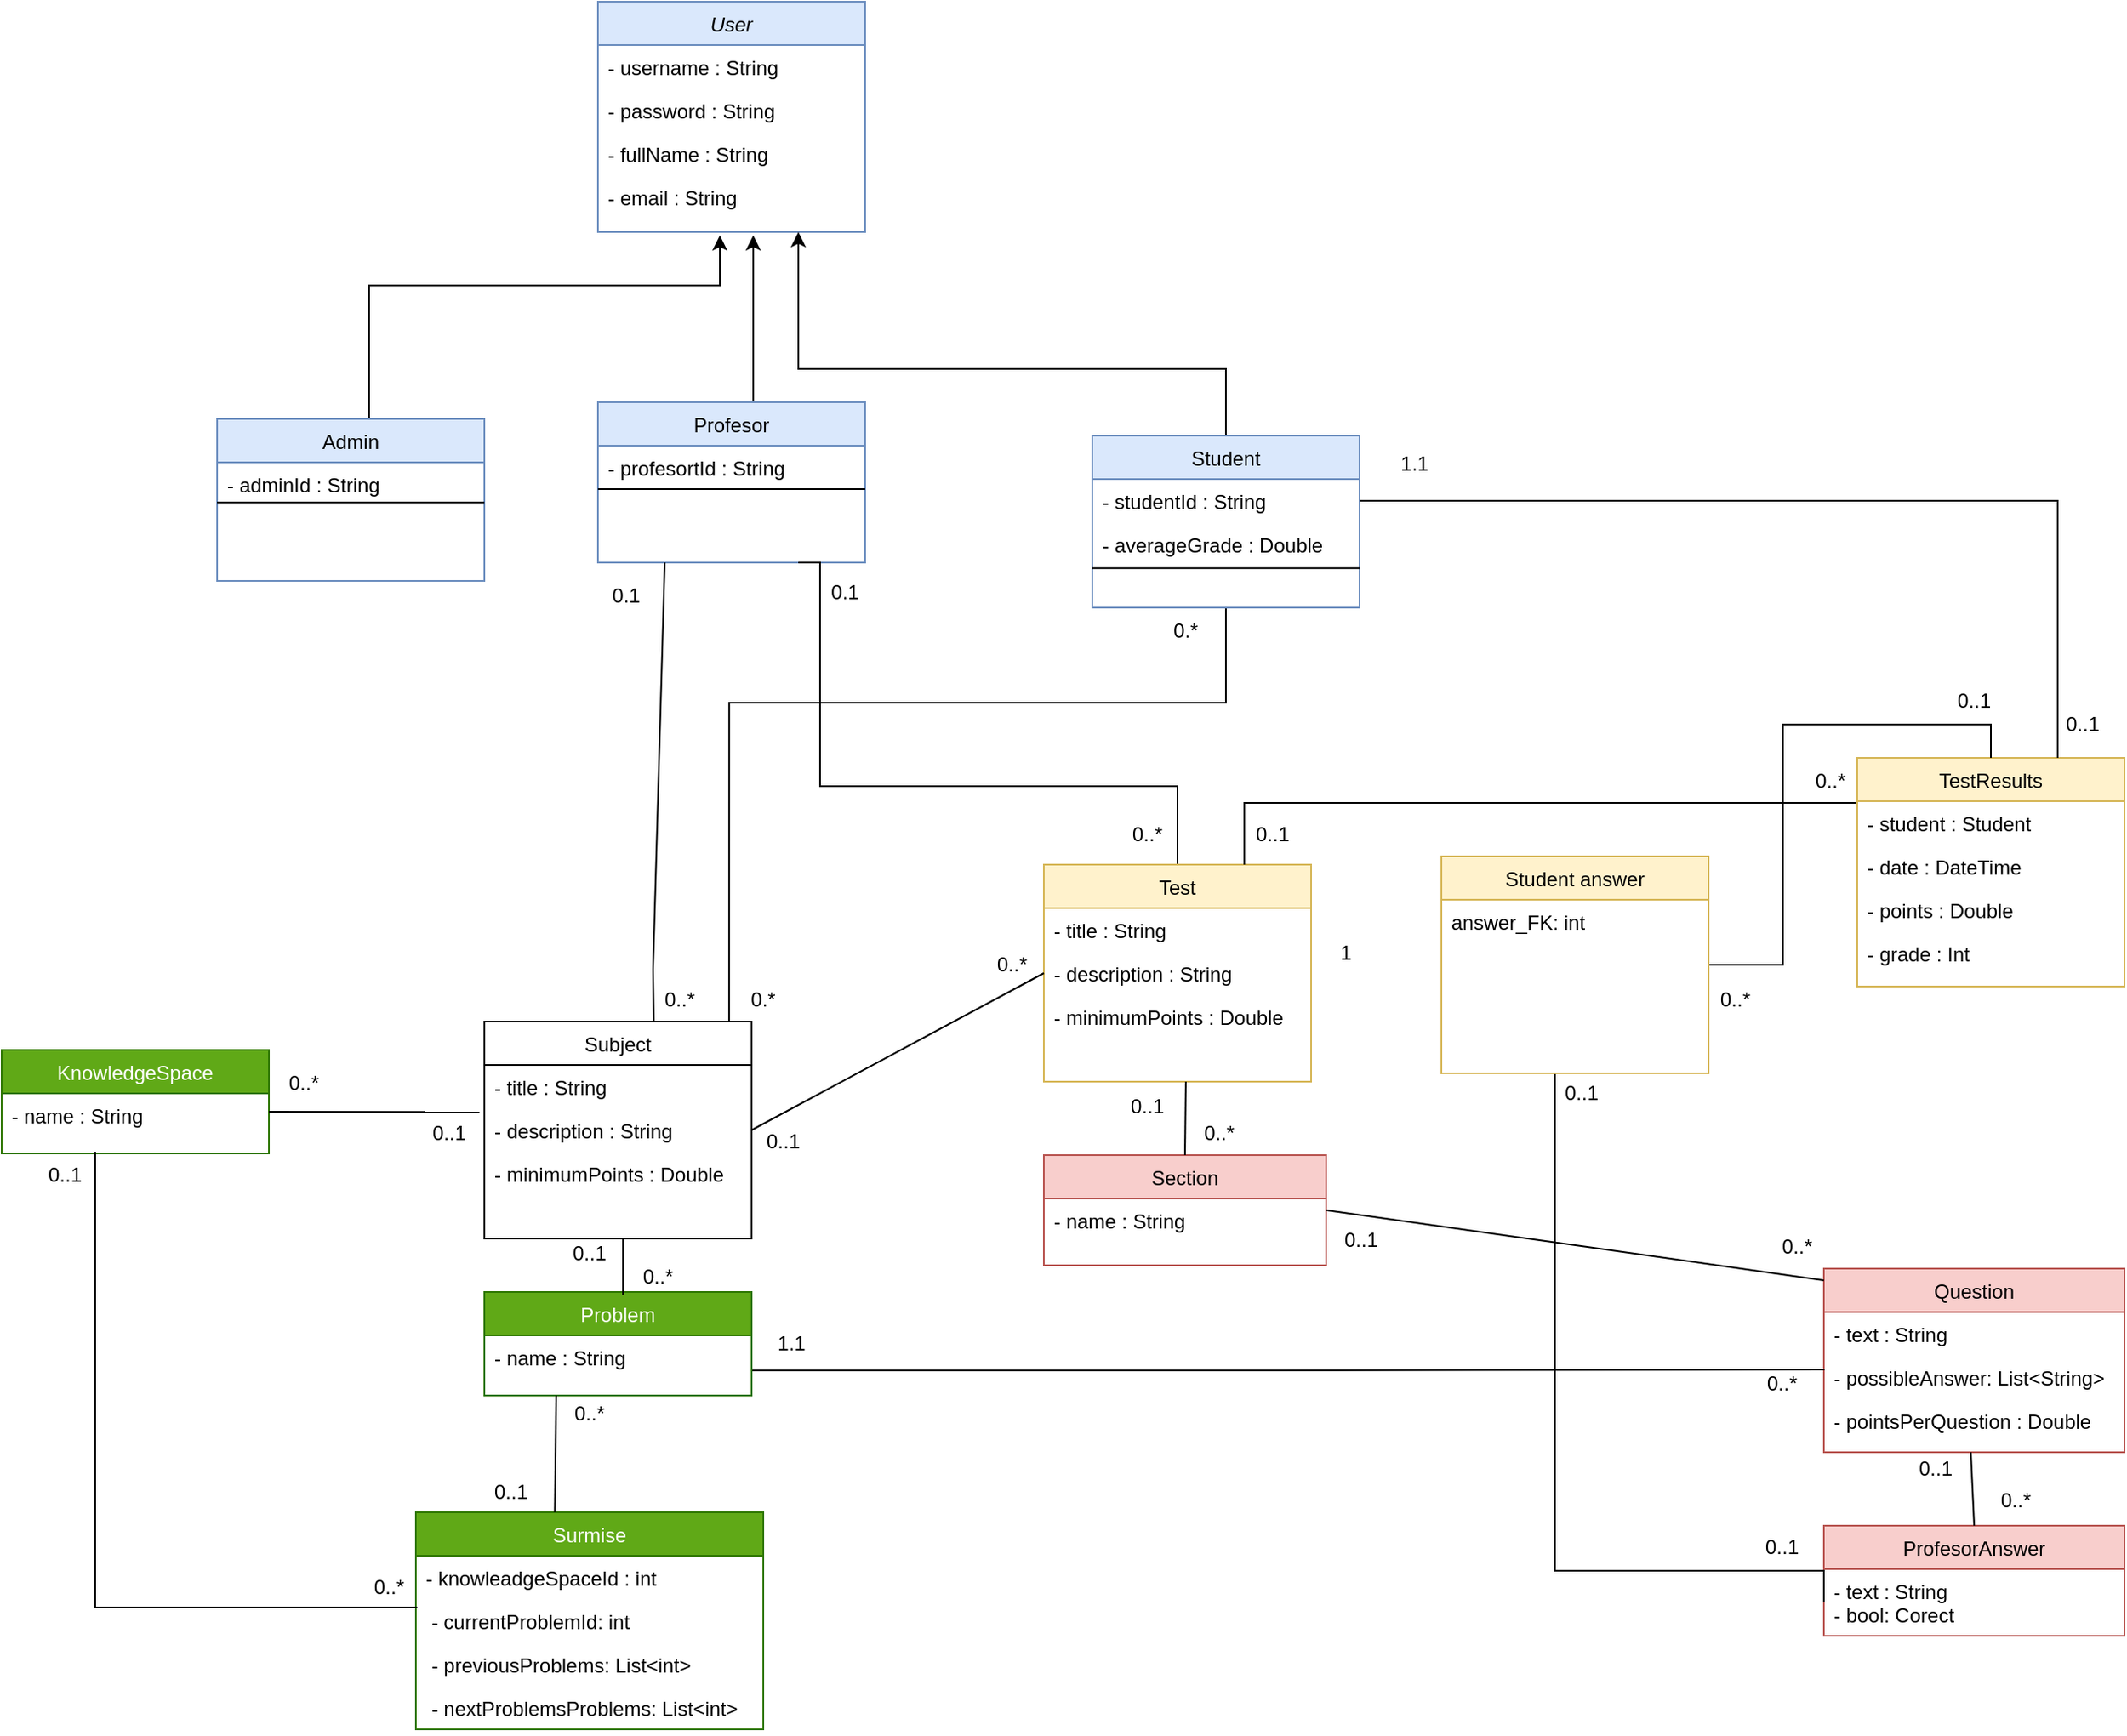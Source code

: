 <mxfile version="20.5.1" type="device"><diagram id="C5RBs43oDa-KdzZeNtuy" name="Page-1"><mxGraphModel dx="2588" dy="1594" grid="1" gridSize="10" guides="1" tooltips="1" connect="1" arrows="1" fold="1" page="0" pageScale="1" pageWidth="827" pageHeight="1169" background="#FFFFFF" math="0" shadow="0"><root><mxCell id="WIyWlLk6GJQsqaUBKTNV-0"/><mxCell id="WIyWlLk6GJQsqaUBKTNV-1" parent="WIyWlLk6GJQsqaUBKTNV-0"/><mxCell id="zkfFHV4jXpPFQw0GAbJ--0" value="User" style="swimlane;fontStyle=2;align=center;verticalAlign=top;childLayout=stackLayout;horizontal=1;startSize=26;horizontalStack=0;resizeParent=1;resizeLast=0;collapsible=1;marginBottom=0;rounded=0;shadow=0;strokeWidth=1;fillColor=#dae8fc;strokeColor=#6c8ebf;" parent="WIyWlLk6GJQsqaUBKTNV-1" vertex="1"><mxGeometry x="187" y="-180" width="160" height="138" as="geometry"><mxRectangle x="230" y="140" width="160" height="26" as="alternateBounds"/></mxGeometry></mxCell><mxCell id="zkfFHV4jXpPFQw0GAbJ--1" value="- username : String" style="text;align=left;verticalAlign=top;spacingLeft=4;spacingRight=4;overflow=hidden;rotatable=0;points=[[0,0.5],[1,0.5]];portConstraint=eastwest;" parent="zkfFHV4jXpPFQw0GAbJ--0" vertex="1"><mxGeometry y="26" width="160" height="26" as="geometry"/></mxCell><mxCell id="zkfFHV4jXpPFQw0GAbJ--2" value="- password : String" style="text;align=left;verticalAlign=top;spacingLeft=4;spacingRight=4;overflow=hidden;rotatable=0;points=[[0,0.5],[1,0.5]];portConstraint=eastwest;rounded=0;shadow=0;html=0;" parent="zkfFHV4jXpPFQw0GAbJ--0" vertex="1"><mxGeometry y="52" width="160" height="26" as="geometry"/></mxCell><mxCell id="zkfFHV4jXpPFQw0GAbJ--3" value="- fullName : String" style="text;align=left;verticalAlign=top;spacingLeft=4;spacingRight=4;overflow=hidden;rotatable=0;points=[[0,0.5],[1,0.5]];portConstraint=eastwest;rounded=0;shadow=0;html=0;" parent="zkfFHV4jXpPFQw0GAbJ--0" vertex="1"><mxGeometry y="78" width="160" height="26" as="geometry"/></mxCell><mxCell id="Hl9bHFUB8CtfwEh2vcO3-0" value="- email : String" style="text;align=left;verticalAlign=top;spacingLeft=4;spacingRight=4;overflow=hidden;rotatable=0;points=[[0,0.5],[1,0.5]];portConstraint=eastwest;rounded=0;shadow=0;html=0;" parent="zkfFHV4jXpPFQw0GAbJ--0" vertex="1"><mxGeometry y="104" width="160" height="26" as="geometry"/></mxCell><mxCell id="3WpXXEEV2jeAQC0J-Gg8-9" style="edgeStyle=orthogonalEdgeStyle;rounded=0;sketch=0;orthogonalLoop=1;jettySize=auto;html=1;entryX=0.75;entryY=1;entryDx=0;entryDy=0;strokeColor=default;endArrow=classic;endFill=1;" edge="1" parent="WIyWlLk6GJQsqaUBKTNV-1" source="zkfFHV4jXpPFQw0GAbJ--13" target="zkfFHV4jXpPFQw0GAbJ--0"><mxGeometry relative="1" as="geometry"><Array as="points"><mxPoint x="563" y="40"/><mxPoint x="307" y="40"/></Array></mxGeometry></mxCell><mxCell id="3WpXXEEV2jeAQC0J-Gg8-26" style="edgeStyle=orthogonalEdgeStyle;rounded=0;sketch=0;orthogonalLoop=1;jettySize=auto;html=1;entryX=0.916;entryY=0.014;entryDx=0;entryDy=0;entryPerimeter=0;strokeColor=default;endArrow=none;endFill=0;" edge="1" parent="WIyWlLk6GJQsqaUBKTNV-1" source="zkfFHV4jXpPFQw0GAbJ--13" target="Hl9bHFUB8CtfwEh2vcO3-35"><mxGeometry relative="1" as="geometry"><Array as="points"><mxPoint x="563" y="240"/><mxPoint x="266" y="240"/></Array></mxGeometry></mxCell><mxCell id="zkfFHV4jXpPFQw0GAbJ--13" value="Student" style="swimlane;fontStyle=0;align=center;verticalAlign=top;childLayout=stackLayout;horizontal=1;startSize=26;horizontalStack=0;resizeParent=1;resizeLast=0;collapsible=1;marginBottom=0;rounded=0;shadow=0;strokeWidth=1;fillColor=#dae8fc;strokeColor=#6c8ebf;" parent="WIyWlLk6GJQsqaUBKTNV-1" vertex="1"><mxGeometry x="483" y="80" width="160" height="103" as="geometry"><mxRectangle x="340" y="380" width="170" height="26" as="alternateBounds"/></mxGeometry></mxCell><mxCell id="zkfFHV4jXpPFQw0GAbJ--14" value="- studentId : String" style="text;align=left;verticalAlign=top;spacingLeft=4;spacingRight=4;overflow=hidden;rotatable=0;points=[[0,0.5],[1,0.5]];portConstraint=eastwest;" parent="zkfFHV4jXpPFQw0GAbJ--13" vertex="1"><mxGeometry y="26" width="160" height="26" as="geometry"/></mxCell><mxCell id="Hl9bHFUB8CtfwEh2vcO3-7" value="- averageGrade : Double" style="text;align=left;verticalAlign=top;spacingLeft=4;spacingRight=4;overflow=hidden;rotatable=0;points=[[0,0.5],[1,0.5]];portConstraint=eastwest;" parent="zkfFHV4jXpPFQw0GAbJ--13" vertex="1"><mxGeometry y="52" width="160" height="26" as="geometry"/></mxCell><mxCell id="Hl9bHFUB8CtfwEh2vcO3-10" value="" style="endArrow=none;html=1;rounded=0;" parent="zkfFHV4jXpPFQw0GAbJ--13" edge="1"><mxGeometry width="50" height="50" relative="1" as="geometry"><mxPoint x="160" y="79.41" as="sourcePoint"/><mxPoint y="79.41" as="targetPoint"/></mxGeometry></mxCell><mxCell id="3WpXXEEV2jeAQC0J-Gg8-10" style="edgeStyle=orthogonalEdgeStyle;rounded=0;sketch=0;orthogonalLoop=1;jettySize=auto;html=1;strokeColor=default;endArrow=classic;endFill=1;" edge="1" parent="WIyWlLk6GJQsqaUBKTNV-1" source="Hl9bHFUB8CtfwEh2vcO3-13"><mxGeometry relative="1" as="geometry"><mxPoint x="280" y="-40" as="targetPoint"/><Array as="points"><mxPoint x="280" y="50"/><mxPoint x="280" y="50"/></Array></mxGeometry></mxCell><mxCell id="Hl9bHFUB8CtfwEh2vcO3-13" value="Profesor" style="swimlane;fontStyle=0;align=center;verticalAlign=top;childLayout=stackLayout;horizontal=1;startSize=26;horizontalStack=0;resizeParent=1;resizeLast=0;collapsible=1;marginBottom=0;rounded=0;shadow=0;strokeWidth=1;fillColor=#dae8fc;strokeColor=#6c8ebf;" parent="WIyWlLk6GJQsqaUBKTNV-1" vertex="1"><mxGeometry x="187" y="60" width="160" height="96" as="geometry"><mxRectangle x="340" y="380" width="170" height="26" as="alternateBounds"/></mxGeometry></mxCell><mxCell id="Hl9bHFUB8CtfwEh2vcO3-14" value="- profesortId : String" style="text;align=left;verticalAlign=top;spacingLeft=4;spacingRight=4;overflow=hidden;rotatable=0;points=[[0,0.5],[1,0.5]];portConstraint=eastwest;" parent="Hl9bHFUB8CtfwEh2vcO3-13" vertex="1"><mxGeometry y="26" width="160" height="26" as="geometry"/></mxCell><mxCell id="Hl9bHFUB8CtfwEh2vcO3-17" value="" style="endArrow=none;html=1;rounded=0;endSize=6;targetPerimeterSpacing=0;" parent="Hl9bHFUB8CtfwEh2vcO3-13" edge="1"><mxGeometry width="50" height="50" relative="1" as="geometry"><mxPoint x="160" y="52" as="sourcePoint"/><mxPoint y="52" as="targetPoint"/></mxGeometry></mxCell><mxCell id="3WpXXEEV2jeAQC0J-Gg8-2" style="edgeStyle=orthogonalEdgeStyle;rounded=0;orthogonalLoop=1;jettySize=auto;html=1;" edge="1" parent="WIyWlLk6GJQsqaUBKTNV-1" source="Hl9bHFUB8CtfwEh2vcO3-23"><mxGeometry relative="1" as="geometry"><mxPoint x="260" y="-40" as="targetPoint"/><Array as="points"><mxPoint x="50" y="-10"/><mxPoint x="260" y="-10"/></Array></mxGeometry></mxCell><mxCell id="Hl9bHFUB8CtfwEh2vcO3-23" value="Admin" style="swimlane;fontStyle=0;align=center;verticalAlign=top;childLayout=stackLayout;horizontal=1;startSize=26;horizontalStack=0;resizeParent=1;resizeLast=0;collapsible=1;marginBottom=0;rounded=0;shadow=0;strokeWidth=1;fillColor=#dae8fc;strokeColor=#6c8ebf;" parent="WIyWlLk6GJQsqaUBKTNV-1" vertex="1"><mxGeometry x="-41" y="70" width="160" height="97" as="geometry"><mxRectangle x="340" y="380" width="170" height="26" as="alternateBounds"/></mxGeometry></mxCell><mxCell id="Hl9bHFUB8CtfwEh2vcO3-24" value="- adminId : String" style="text;align=left;verticalAlign=top;spacingLeft=4;spacingRight=4;overflow=hidden;rotatable=0;points=[[0,0.5],[1,0.5]];portConstraint=eastwest;" parent="Hl9bHFUB8CtfwEh2vcO3-23" vertex="1"><mxGeometry y="26" width="160" height="26" as="geometry"/></mxCell><mxCell id="Hl9bHFUB8CtfwEh2vcO3-27" value="" style="endArrow=none;html=1;rounded=0;" parent="Hl9bHFUB8CtfwEh2vcO3-23" edge="1"><mxGeometry width="50" height="50" relative="1" as="geometry"><mxPoint x="160" y="50" as="sourcePoint"/><mxPoint y="50" as="targetPoint"/></mxGeometry></mxCell><mxCell id="Hl9bHFUB8CtfwEh2vcO3-35" value="Subject" style="swimlane;fontStyle=0;align=center;verticalAlign=top;childLayout=stackLayout;horizontal=1;startSize=26;horizontalStack=0;resizeParent=1;resizeLast=0;collapsible=1;marginBottom=0;rounded=0;shadow=0;strokeWidth=1;" parent="WIyWlLk6GJQsqaUBKTNV-1" vertex="1"><mxGeometry x="119" y="431" width="160" height="130" as="geometry"><mxRectangle x="340" y="380" width="170" height="26" as="alternateBounds"/></mxGeometry></mxCell><mxCell id="Hl9bHFUB8CtfwEh2vcO3-36" value="- title : String" style="text;align=left;verticalAlign=top;spacingLeft=4;spacingRight=4;overflow=hidden;rotatable=0;points=[[0,0.5],[1,0.5]];portConstraint=eastwest;" parent="Hl9bHFUB8CtfwEh2vcO3-35" vertex="1"><mxGeometry y="26" width="160" height="26" as="geometry"/></mxCell><mxCell id="Hl9bHFUB8CtfwEh2vcO3-37" value="- description : String" style="text;align=left;verticalAlign=top;spacingLeft=4;spacingRight=4;overflow=hidden;rotatable=0;points=[[0,0.5],[1,0.5]];portConstraint=eastwest;" parent="Hl9bHFUB8CtfwEh2vcO3-35" vertex="1"><mxGeometry y="52" width="160" height="26" as="geometry"/></mxCell><mxCell id="Hl9bHFUB8CtfwEh2vcO3-44" value="- minimumPoints : Double" style="text;align=left;verticalAlign=top;spacingLeft=4;spacingRight=4;overflow=hidden;rotatable=0;points=[[0,0.5],[1,0.5]];portConstraint=eastwest;" parent="Hl9bHFUB8CtfwEh2vcO3-35" vertex="1"><mxGeometry y="78" width="160" height="26" as="geometry"/></mxCell><mxCell id="3WpXXEEV2jeAQC0J-Gg8-17" style="edgeStyle=orthogonalEdgeStyle;rounded=0;sketch=0;orthogonalLoop=1;jettySize=auto;html=1;strokeColor=default;endArrow=none;endFill=0;entryX=0.75;entryY=1;entryDx=0;entryDy=0;" edge="1" parent="WIyWlLk6GJQsqaUBKTNV-1" source="Hl9bHFUB8CtfwEh2vcO3-52" target="Hl9bHFUB8CtfwEh2vcO3-13"><mxGeometry relative="1" as="geometry"><mxPoint x="320" y="170" as="targetPoint"/><Array as="points"><mxPoint x="534" y="290"/><mxPoint x="320" y="290"/><mxPoint x="320" y="156"/></Array></mxGeometry></mxCell><mxCell id="Hl9bHFUB8CtfwEh2vcO3-52" value="Test" style="swimlane;fontStyle=0;align=center;verticalAlign=top;childLayout=stackLayout;horizontal=1;startSize=26;horizontalStack=0;resizeParent=1;resizeLast=0;collapsible=1;marginBottom=0;rounded=0;shadow=0;strokeWidth=1;fillColor=#fff2cc;strokeColor=#d6b656;" parent="WIyWlLk6GJQsqaUBKTNV-1" vertex="1"><mxGeometry x="454" y="337" width="160" height="130" as="geometry"><mxRectangle x="340" y="380" width="170" height="26" as="alternateBounds"/></mxGeometry></mxCell><mxCell id="Hl9bHFUB8CtfwEh2vcO3-53" value="- title : String" style="text;align=left;verticalAlign=top;spacingLeft=4;spacingRight=4;overflow=hidden;rotatable=0;points=[[0,0.5],[1,0.5]];portConstraint=eastwest;" parent="Hl9bHFUB8CtfwEh2vcO3-52" vertex="1"><mxGeometry y="26" width="160" height="26" as="geometry"/></mxCell><mxCell id="Hl9bHFUB8CtfwEh2vcO3-54" value="- description : String" style="text;align=left;verticalAlign=top;spacingLeft=4;spacingRight=4;overflow=hidden;rotatable=0;points=[[0,0.5],[1,0.5]];portConstraint=eastwest;" parent="Hl9bHFUB8CtfwEh2vcO3-52" vertex="1"><mxGeometry y="52" width="160" height="26" as="geometry"/></mxCell><mxCell id="Hl9bHFUB8CtfwEh2vcO3-55" value="- minimumPoints : Double" style="text;align=left;verticalAlign=top;spacingLeft=4;spacingRight=4;overflow=hidden;rotatable=0;points=[[0,0.5],[1,0.5]];portConstraint=eastwest;" parent="Hl9bHFUB8CtfwEh2vcO3-52" vertex="1"><mxGeometry y="78" width="160" height="26" as="geometry"/></mxCell><mxCell id="3WpXXEEV2jeAQC0J-Gg8-40" style="edgeStyle=orthogonalEdgeStyle;rounded=0;sketch=0;orthogonalLoop=1;jettySize=auto;html=1;entryX=0.75;entryY=0;entryDx=0;entryDy=0;strokeColor=default;endArrow=none;endFill=0;" edge="1" parent="WIyWlLk6GJQsqaUBKTNV-1" source="Hl9bHFUB8CtfwEh2vcO3-57" target="Hl9bHFUB8CtfwEh2vcO3-52"><mxGeometry relative="1" as="geometry"><Array as="points"><mxPoint x="574" y="300"/></Array></mxGeometry></mxCell><mxCell id="Hl9bHFUB8CtfwEh2vcO3-57" value="TestResults" style="swimlane;fontStyle=0;align=center;verticalAlign=top;childLayout=stackLayout;horizontal=1;startSize=26;horizontalStack=0;resizeParent=1;resizeLast=0;collapsible=1;marginBottom=0;rounded=0;shadow=0;strokeWidth=1;fillColor=#fff2cc;strokeColor=#d6b656;" parent="WIyWlLk6GJQsqaUBKTNV-1" vertex="1"><mxGeometry x="941" y="273" width="160" height="137" as="geometry"><mxRectangle x="340" y="380" width="170" height="26" as="alternateBounds"/></mxGeometry></mxCell><mxCell id="Hl9bHFUB8CtfwEh2vcO3-58" value="- student : Student" style="text;align=left;verticalAlign=top;spacingLeft=4;spacingRight=4;overflow=hidden;rotatable=0;points=[[0,0.5],[1,0.5]];portConstraint=eastwest;" parent="Hl9bHFUB8CtfwEh2vcO3-57" vertex="1"><mxGeometry y="26" width="160" height="26" as="geometry"/></mxCell><mxCell id="Hl9bHFUB8CtfwEh2vcO3-59" value="- date : DateTime" style="text;align=left;verticalAlign=top;spacingLeft=4;spacingRight=4;overflow=hidden;rotatable=0;points=[[0,0.5],[1,0.5]];portConstraint=eastwest;" parent="Hl9bHFUB8CtfwEh2vcO3-57" vertex="1"><mxGeometry y="52" width="160" height="26" as="geometry"/></mxCell><mxCell id="Hl9bHFUB8CtfwEh2vcO3-61" value="- points : Double" style="text;align=left;verticalAlign=top;spacingLeft=4;spacingRight=4;overflow=hidden;rotatable=0;points=[[0,0.5],[1,0.5]];portConstraint=eastwest;" parent="Hl9bHFUB8CtfwEh2vcO3-57" vertex="1"><mxGeometry y="78" width="160" height="26" as="geometry"/></mxCell><mxCell id="Hl9bHFUB8CtfwEh2vcO3-62" value="- grade : Int" style="text;align=left;verticalAlign=top;spacingLeft=4;spacingRight=4;overflow=hidden;rotatable=0;points=[[0,0.5],[1,0.5]];portConstraint=eastwest;" parent="Hl9bHFUB8CtfwEh2vcO3-57" vertex="1"><mxGeometry y="104" width="160" height="26" as="geometry"/></mxCell><mxCell id="Hl9bHFUB8CtfwEh2vcO3-63" value="Question" style="swimlane;fontStyle=0;align=center;verticalAlign=top;childLayout=stackLayout;horizontal=1;startSize=26;horizontalStack=0;resizeParent=1;resizeLast=0;collapsible=1;marginBottom=0;rounded=0;shadow=0;strokeWidth=1;fillColor=#f8cecc;strokeColor=#b85450;" parent="WIyWlLk6GJQsqaUBKTNV-1" vertex="1"><mxGeometry x="921" y="579" width="180" height="110" as="geometry"><mxRectangle x="340" y="380" width="170" height="26" as="alternateBounds"/></mxGeometry></mxCell><mxCell id="Hl9bHFUB8CtfwEh2vcO3-64" value="- text : String" style="text;align=left;verticalAlign=top;spacingLeft=4;spacingRight=4;overflow=hidden;rotatable=0;points=[[0,0.5],[1,0.5]];portConstraint=eastwest;fontColor=default;" parent="Hl9bHFUB8CtfwEh2vcO3-63" vertex="1"><mxGeometry y="26" width="180" height="26" as="geometry"/></mxCell><mxCell id="Hl9bHFUB8CtfwEh2vcO3-65" value="- possibleAnswer: List&lt;String&gt;" style="text;align=left;verticalAlign=top;spacingLeft=4;spacingRight=4;overflow=hidden;rotatable=0;points=[[0,0.5],[1,0.5]];portConstraint=eastwest;" parent="Hl9bHFUB8CtfwEh2vcO3-63" vertex="1"><mxGeometry y="52" width="180" height="26" as="geometry"/></mxCell><mxCell id="Hl9bHFUB8CtfwEh2vcO3-66" value="- pointsPerQuestion : Double" style="text;align=left;verticalAlign=top;spacingLeft=4;spacingRight=4;overflow=hidden;rotatable=0;points=[[0,0.5],[1,0.5]];portConstraint=eastwest;" parent="Hl9bHFUB8CtfwEh2vcO3-63" vertex="1"><mxGeometry y="78" width="180" height="26" as="geometry"/></mxCell><mxCell id="Hl9bHFUB8CtfwEh2vcO3-109" value="ProfesorAnswer" style="swimlane;fontStyle=0;align=center;verticalAlign=top;childLayout=stackLayout;horizontal=1;startSize=26;horizontalStack=0;resizeParent=1;resizeLast=0;collapsible=1;marginBottom=0;rounded=0;shadow=0;strokeWidth=1;fillColor=#f8cecc;strokeColor=#b85450;" parent="WIyWlLk6GJQsqaUBKTNV-1" vertex="1"><mxGeometry x="921" y="733" width="180" height="66" as="geometry"><mxRectangle x="340" y="380" width="170" height="26" as="alternateBounds"/></mxGeometry></mxCell><mxCell id="Hl9bHFUB8CtfwEh2vcO3-110" value="- text : String&#10;- bool: Corect" style="text;align=left;verticalAlign=top;spacingLeft=4;spacingRight=4;overflow=hidden;rotatable=0;points=[[0,0.5],[1,0.5]];portConstraint=eastwest;fontColor=default;" parent="Hl9bHFUB8CtfwEh2vcO3-109" vertex="1"><mxGeometry y="26" width="180" height="40" as="geometry"/></mxCell><mxCell id="zilcDGVIraDVQQaqGRq1-21" value="KnowledgeSpace" style="swimlane;fontStyle=0;align=center;verticalAlign=top;childLayout=stackLayout;horizontal=1;startSize=26;horizontalStack=0;resizeParent=1;resizeLast=0;collapsible=1;marginBottom=0;rounded=0;shadow=0;strokeWidth=1;fillColor=#60a917;strokeColor=#2D7600;fontColor=#ffffff;" parent="WIyWlLk6GJQsqaUBKTNV-1" vertex="1"><mxGeometry x="-170" y="448" width="160" height="62" as="geometry"><mxRectangle x="340" y="380" width="170" height="26" as="alternateBounds"/></mxGeometry></mxCell><mxCell id="zilcDGVIraDVQQaqGRq1-27" value="- name : String" style="text;align=left;verticalAlign=top;spacingLeft=4;spacingRight=4;overflow=hidden;rotatable=0;points=[[0,0.5],[1,0.5]];portConstraint=eastwest;" parent="zilcDGVIraDVQQaqGRq1-21" vertex="1"><mxGeometry y="26" width="160" height="26" as="geometry"/></mxCell><mxCell id="zilcDGVIraDVQQaqGRq1-30" value="Surmise" style="swimlane;fontStyle=0;align=center;verticalAlign=top;childLayout=stackLayout;horizontal=1;startSize=26;horizontalStack=0;resizeParent=1;resizeLast=0;collapsible=1;marginBottom=0;rounded=0;shadow=0;strokeWidth=1;fillColor=#60a917;strokeColor=#2D7600;fontColor=#ffffff;" parent="WIyWlLk6GJQsqaUBKTNV-1" vertex="1"><mxGeometry x="78" y="725" width="208" height="130" as="geometry"><mxRectangle x="340" y="380" width="170" height="26" as="alternateBounds"/></mxGeometry></mxCell><mxCell id="zilcDGVIraDVQQaqGRq1-31" value="- knowleadgeSpaceId : int" style="text;align=left;verticalAlign=top;spacingLeft=4;spacingRight=4;overflow=hidden;rotatable=0;points=[[0,0.5],[1,0.5]];portConstraint=eastwest;" parent="zilcDGVIraDVQQaqGRq1-30" vertex="1"><mxGeometry y="26" width="208" height="26" as="geometry"/></mxCell><mxCell id="zilcDGVIraDVQQaqGRq1-32" value=" - currentProblemId: int" style="text;align=left;verticalAlign=top;spacingLeft=4;spacingRight=4;overflow=hidden;rotatable=0;points=[[0,0.5],[1,0.5]];portConstraint=eastwest;" parent="zilcDGVIraDVQQaqGRq1-30" vertex="1"><mxGeometry y="52" width="208" height="26" as="geometry"/></mxCell><mxCell id="3WpXXEEV2jeAQC0J-Gg8-30" value=" - previousProblems: List&lt;int&gt;" style="text;align=left;verticalAlign=top;spacingLeft=4;spacingRight=4;overflow=hidden;rotatable=0;points=[[0,0.5],[1,0.5]];portConstraint=eastwest;" vertex="1" parent="zilcDGVIraDVQQaqGRq1-30"><mxGeometry y="78" width="208" height="26" as="geometry"/></mxCell><mxCell id="3WpXXEEV2jeAQC0J-Gg8-35" value=" - nextProblemsProblems: List&lt;int&gt;" style="text;align=left;verticalAlign=top;spacingLeft=4;spacingRight=4;overflow=hidden;rotatable=0;points=[[0,0.5],[1,0.5]];portConstraint=eastwest;" vertex="1" parent="zilcDGVIraDVQQaqGRq1-30"><mxGeometry y="104" width="208" height="26" as="geometry"/></mxCell><mxCell id="3WpXXEEV2jeAQC0J-Gg8-7" style="edgeStyle=orthogonalEdgeStyle;rounded=0;sketch=0;orthogonalLoop=1;jettySize=auto;html=1;strokeColor=default;endArrow=none;endFill=0;entryX=0.002;entryY=0.328;entryDx=0;entryDy=0;entryPerimeter=0;" edge="1" parent="WIyWlLk6GJQsqaUBKTNV-1" source="zilcDGVIraDVQQaqGRq1-37" target="Hl9bHFUB8CtfwEh2vcO3-65"><mxGeometry relative="1" as="geometry"><mxPoint x="770" y="720" as="targetPoint"/><Array as="points"><mxPoint x="560" y="640"/><mxPoint x="560" y="640"/></Array></mxGeometry></mxCell><mxCell id="zilcDGVIraDVQQaqGRq1-37" value="Problem" style="swimlane;fontStyle=0;align=center;verticalAlign=top;childLayout=stackLayout;horizontal=1;startSize=26;horizontalStack=0;resizeParent=1;resizeLast=0;collapsible=1;marginBottom=0;rounded=0;shadow=0;strokeWidth=1;fillColor=#60a917;fontColor=#ffffff;strokeColor=#2D7600;" parent="WIyWlLk6GJQsqaUBKTNV-1" vertex="1"><mxGeometry x="119" y="593" width="160" height="62" as="geometry"><mxRectangle x="340" y="380" width="170" height="26" as="alternateBounds"/></mxGeometry></mxCell><mxCell id="zilcDGVIraDVQQaqGRq1-38" value="- name : String" style="text;align=left;verticalAlign=top;spacingLeft=4;spacingRight=4;overflow=hidden;rotatable=0;points=[[0,0.5],[1,0.5]];portConstraint=eastwest;" parent="zilcDGVIraDVQQaqGRq1-37" vertex="1"><mxGeometry y="26" width="160" height="26" as="geometry"/></mxCell><mxCell id="zilcDGVIraDVQQaqGRq1-59" value="Section" style="swimlane;fontStyle=0;align=center;verticalAlign=top;childLayout=stackLayout;horizontal=1;startSize=26;horizontalStack=0;resizeParent=1;resizeLast=0;collapsible=1;marginBottom=0;rounded=0;shadow=0;strokeWidth=1;fillColor=#f8cecc;strokeColor=#b85450;" parent="WIyWlLk6GJQsqaUBKTNV-1" vertex="1"><mxGeometry x="454" y="511" width="169" height="66" as="geometry"><mxRectangle x="340" y="380" width="170" height="26" as="alternateBounds"/></mxGeometry></mxCell><mxCell id="zilcDGVIraDVQQaqGRq1-61" value="- name : String" style="text;align=left;verticalAlign=top;spacingLeft=4;spacingRight=4;overflow=hidden;rotatable=0;points=[[0,0.5],[1,0.5]];portConstraint=eastwest;" parent="zilcDGVIraDVQQaqGRq1-59" vertex="1"><mxGeometry y="26" width="169" height="26" as="geometry"/></mxCell><mxCell id="zilcDGVIraDVQQaqGRq1-70" value="" style="endArrow=none;html=1;rounded=0;endSize=6;targetPerimeterSpacing=0;" parent="WIyWlLk6GJQsqaUBKTNV-1" edge="1"><mxGeometry width="50" height="50" relative="1" as="geometry"><mxPoint x="202" y="595" as="sourcePoint"/><mxPoint x="202" y="561" as="targetPoint"/></mxGeometry></mxCell><mxCell id="zilcDGVIraDVQQaqGRq1-76" value="0..*" style="text;html=1;strokeColor=none;fillColor=none;align=center;verticalAlign=middle;whiteSpace=wrap;rounded=0;" parent="WIyWlLk6GJQsqaUBKTNV-1" vertex="1"><mxGeometry x="880" y="641" width="32" height="14" as="geometry"/></mxCell><mxCell id="zilcDGVIraDVQQaqGRq1-77" value="1.1" style="text;html=1;strokeColor=none;fillColor=none;align=center;verticalAlign=middle;whiteSpace=wrap;rounded=0;" parent="WIyWlLk6GJQsqaUBKTNV-1" vertex="1"><mxGeometry x="287" y="617" width="32" height="14" as="geometry"/></mxCell><mxCell id="zilcDGVIraDVQQaqGRq1-78" value="" style="endArrow=none;html=1;rounded=0;endSize=6;targetPerimeterSpacing=0;exitX=1;exitY=0.5;exitDx=0;exitDy=0;entryX=0;entryY=0.5;entryDx=0;entryDy=0;" parent="WIyWlLk6GJQsqaUBKTNV-1" source="Hl9bHFUB8CtfwEh2vcO3-37" target="Hl9bHFUB8CtfwEh2vcO3-54" edge="1"><mxGeometry width="50" height="50" relative="1" as="geometry"><mxPoint x="495" y="407" as="sourcePoint"/><mxPoint x="545" y="357" as="targetPoint"/></mxGeometry></mxCell><mxCell id="zilcDGVIraDVQQaqGRq1-79" value="0..*" style="text;html=1;strokeColor=none;fillColor=none;align=center;verticalAlign=middle;whiteSpace=wrap;rounded=0;" parent="WIyWlLk6GJQsqaUBKTNV-1" vertex="1"><mxGeometry x="419" y="390" width="32" height="14" as="geometry"/></mxCell><mxCell id="zilcDGVIraDVQQaqGRq1-80" value="0..1" style="text;html=1;strokeColor=none;fillColor=none;align=center;verticalAlign=middle;whiteSpace=wrap;rounded=0;" parent="WIyWlLk6GJQsqaUBKTNV-1" vertex="1"><mxGeometry x="282" y="496" width="32" height="14" as="geometry"/></mxCell><mxCell id="zilcDGVIraDVQQaqGRq1-81" value="0..*" style="text;html=1;strokeColor=none;fillColor=none;align=center;verticalAlign=middle;whiteSpace=wrap;rounded=0;" parent="WIyWlLk6GJQsqaUBKTNV-1" vertex="1"><mxGeometry x="207" y="577" width="32" height="14" as="geometry"/></mxCell><mxCell id="zilcDGVIraDVQQaqGRq1-83" value="0..1" style="text;html=1;strokeColor=none;fillColor=none;align=center;verticalAlign=middle;whiteSpace=wrap;rounded=0;" parent="WIyWlLk6GJQsqaUBKTNV-1" vertex="1"><mxGeometry x="166" y="563" width="32" height="14" as="geometry"/></mxCell><mxCell id="zilcDGVIraDVQQaqGRq1-86" value="" style="endArrow=none;html=1;rounded=0;endSize=6;targetPerimeterSpacing=0;exitX=0.4;exitY=0;exitDx=0;exitDy=0;exitPerimeter=0;" parent="WIyWlLk6GJQsqaUBKTNV-1" edge="1" source="zilcDGVIraDVQQaqGRq1-30"><mxGeometry width="50" height="50" relative="1" as="geometry"><mxPoint x="162" y="684" as="sourcePoint"/><mxPoint x="162" y="655" as="targetPoint"/></mxGeometry></mxCell><mxCell id="zilcDGVIraDVQQaqGRq1-88" value="0..*" style="text;html=1;strokeColor=none;fillColor=none;align=center;verticalAlign=middle;whiteSpace=wrap;rounded=0;" parent="WIyWlLk6GJQsqaUBKTNV-1" vertex="1"><mxGeometry x="166" y="649" width="32" height="33" as="geometry"/></mxCell><mxCell id="zilcDGVIraDVQQaqGRq1-89" value="0..1" style="text;html=1;strokeColor=none;fillColor=none;align=center;verticalAlign=middle;whiteSpace=wrap;rounded=0;" parent="WIyWlLk6GJQsqaUBKTNV-1" vertex="1"><mxGeometry x="119" y="706" width="32" height="14" as="geometry"/></mxCell><mxCell id="zilcDGVIraDVQQaqGRq1-92" value="0..*" style="text;html=1;strokeColor=none;fillColor=none;align=center;verticalAlign=middle;whiteSpace=wrap;rounded=0;" parent="WIyWlLk6GJQsqaUBKTNV-1" vertex="1"><mxGeometry x="46" y="763" width="32" height="14" as="geometry"/></mxCell><mxCell id="zilcDGVIraDVQQaqGRq1-93" value="" style="endArrow=none;html=1;rounded=0;endSize=6;targetPerimeterSpacing=0;exitX=0.004;exitY=0.19;exitDx=0;exitDy=0;exitPerimeter=0;" parent="WIyWlLk6GJQsqaUBKTNV-1" source="zilcDGVIraDVQQaqGRq1-32" edge="1"><mxGeometry width="50" height="50" relative="1" as="geometry"><mxPoint x="-113" y="717" as="sourcePoint"/><mxPoint x="-114" y="509" as="targetPoint"/><Array as="points"><mxPoint x="-114" y="782"/><mxPoint x="-114" y="744"/></Array></mxGeometry></mxCell><mxCell id="zilcDGVIraDVQQaqGRq1-94" value="0..1" style="text;html=1;strokeColor=none;fillColor=none;align=center;verticalAlign=middle;whiteSpace=wrap;rounded=0;" parent="WIyWlLk6GJQsqaUBKTNV-1" vertex="1"><mxGeometry x="-148" y="516" width="32" height="14" as="geometry"/></mxCell><mxCell id="zilcDGVIraDVQQaqGRq1-95" value="" style="endArrow=none;html=1;rounded=0;endSize=6;targetPerimeterSpacing=0;entryX=-0.018;entryY=0.081;entryDx=0;entryDy=0;entryPerimeter=0;" parent="WIyWlLk6GJQsqaUBKTNV-1" target="Hl9bHFUB8CtfwEh2vcO3-37" edge="1"><mxGeometry width="50" height="50" relative="1" as="geometry"><mxPoint x="-10" y="485" as="sourcePoint"/><mxPoint x="40" y="435" as="targetPoint"/></mxGeometry></mxCell><mxCell id="zilcDGVIraDVQQaqGRq1-96" value="0..*" style="text;html=1;strokeColor=none;fillColor=none;align=center;verticalAlign=middle;whiteSpace=wrap;rounded=0;" parent="WIyWlLk6GJQsqaUBKTNV-1" vertex="1"><mxGeometry x="-5" y="461" width="32" height="14" as="geometry"/></mxCell><mxCell id="zilcDGVIraDVQQaqGRq1-97" value="0..1" style="text;html=1;strokeColor=none;fillColor=none;align=center;verticalAlign=middle;whiteSpace=wrap;rounded=0;" parent="WIyWlLk6GJQsqaUBKTNV-1" vertex="1"><mxGeometry x="82" y="491" width="32" height="14" as="geometry"/></mxCell><mxCell id="zilcDGVIraDVQQaqGRq1-98" value="" style="endArrow=none;html=1;rounded=0;endSize=6;targetPerimeterSpacing=0;entryX=0.25;entryY=1;entryDx=0;entryDy=0;exitX=0.634;exitY=0.004;exitDx=0;exitDy=0;exitPerimeter=0;" parent="WIyWlLk6GJQsqaUBKTNV-1" source="Hl9bHFUB8CtfwEh2vcO3-35" target="Hl9bHFUB8CtfwEh2vcO3-13" edge="1"><mxGeometry width="50" height="50" relative="1" as="geometry"><mxPoint x="220" y="430" as="sourcePoint"/><mxPoint x="220" y="170" as="targetPoint"/><Array as="points"><mxPoint x="220" y="400"/></Array></mxGeometry></mxCell><mxCell id="zilcDGVIraDVQQaqGRq1-99" value="0..*" style="text;html=1;strokeColor=none;fillColor=none;align=center;verticalAlign=middle;whiteSpace=wrap;rounded=0;" parent="WIyWlLk6GJQsqaUBKTNV-1" vertex="1"><mxGeometry x="220" y="411" width="32" height="14" as="geometry"/></mxCell><mxCell id="zilcDGVIraDVQQaqGRq1-101" value="" style="endArrow=none;html=1;rounded=0;endSize=6;targetPerimeterSpacing=0;exitX=0.5;exitY=0;exitDx=0;exitDy=0;" parent="WIyWlLk6GJQsqaUBKTNV-1" source="zilcDGVIraDVQQaqGRq1-59" edge="1"><mxGeometry width="50" height="50" relative="1" as="geometry"><mxPoint x="482" y="517" as="sourcePoint"/><mxPoint x="539" y="467" as="targetPoint"/></mxGeometry></mxCell><mxCell id="zilcDGVIraDVQQaqGRq1-102" value="0..*" style="text;html=1;strokeColor=none;fillColor=none;align=center;verticalAlign=middle;whiteSpace=wrap;rounded=0;" parent="WIyWlLk6GJQsqaUBKTNV-1" vertex="1"><mxGeometry x="500" y="312" width="32" height="14" as="geometry"/></mxCell><mxCell id="zilcDGVIraDVQQaqGRq1-103" value="0..*" style="text;html=1;strokeColor=none;fillColor=none;align=center;verticalAlign=middle;whiteSpace=wrap;rounded=0;" parent="WIyWlLk6GJQsqaUBKTNV-1" vertex="1"><mxGeometry x="543" y="491" width="32" height="14" as="geometry"/></mxCell><mxCell id="zilcDGVIraDVQQaqGRq1-104" value="0..1" style="text;html=1;strokeColor=none;fillColor=none;align=center;verticalAlign=middle;whiteSpace=wrap;rounded=0;" parent="WIyWlLk6GJQsqaUBKTNV-1" vertex="1"><mxGeometry x="500" y="475" width="32" height="14" as="geometry"/></mxCell><mxCell id="zilcDGVIraDVQQaqGRq1-105" value="" style="endArrow=none;html=1;rounded=0;endSize=6;targetPerimeterSpacing=0;exitX=1;exitY=0.5;exitDx=0;exitDy=0;" parent="WIyWlLk6GJQsqaUBKTNV-1" source="zilcDGVIraDVQQaqGRq1-59" edge="1"><mxGeometry width="50" height="50" relative="1" as="geometry"><mxPoint x="734" y="590" as="sourcePoint"/><mxPoint x="921" y="586" as="targetPoint"/></mxGeometry></mxCell><mxCell id="zilcDGVIraDVQQaqGRq1-106" value="0..*" style="text;html=1;strokeColor=none;fillColor=none;align=center;verticalAlign=middle;whiteSpace=wrap;rounded=0;" parent="WIyWlLk6GJQsqaUBKTNV-1" vertex="1"><mxGeometry x="889" y="559" width="32" height="14" as="geometry"/></mxCell><mxCell id="zilcDGVIraDVQQaqGRq1-107" value="0..1" style="text;html=1;strokeColor=none;fillColor=none;align=center;verticalAlign=middle;whiteSpace=wrap;rounded=0;" parent="WIyWlLk6GJQsqaUBKTNV-1" vertex="1"><mxGeometry x="628" y="555" width="32" height="14" as="geometry"/></mxCell><mxCell id="zilcDGVIraDVQQaqGRq1-108" value="" style="endArrow=none;html=1;rounded=0;endSize=6;targetPerimeterSpacing=0;exitX=0.5;exitY=0;exitDx=0;exitDy=0;" parent="WIyWlLk6GJQsqaUBKTNV-1" source="Hl9bHFUB8CtfwEh2vcO3-109" edge="1"><mxGeometry width="50" height="50" relative="1" as="geometry"><mxPoint x="959" y="739" as="sourcePoint"/><mxPoint x="1009" y="689" as="targetPoint"/></mxGeometry></mxCell><mxCell id="zilcDGVIraDVQQaqGRq1-109" value="0..*" style="text;html=1;strokeColor=none;fillColor=none;align=center;verticalAlign=middle;whiteSpace=wrap;rounded=0;" parent="WIyWlLk6GJQsqaUBKTNV-1" vertex="1"><mxGeometry x="1020" y="711" width="32" height="14" as="geometry"/></mxCell><mxCell id="zilcDGVIraDVQQaqGRq1-110" value="0..1" style="text;html=1;strokeColor=none;fillColor=none;align=center;verticalAlign=middle;whiteSpace=wrap;rounded=0;" parent="WIyWlLk6GJQsqaUBKTNV-1" vertex="1"><mxGeometry x="972" y="692" width="32" height="14" as="geometry"/></mxCell><mxCell id="zilcDGVIraDVQQaqGRq1-111" value="0..1" style="text;html=1;strokeColor=none;fillColor=none;align=center;verticalAlign=middle;whiteSpace=wrap;rounded=0;" parent="WIyWlLk6GJQsqaUBKTNV-1" vertex="1"><mxGeometry x="1060" y="246" width="32" height="14" as="geometry"/></mxCell><mxCell id="zilcDGVIraDVQQaqGRq1-112" value="1.1" style="text;html=1;strokeColor=none;fillColor=none;align=center;verticalAlign=middle;whiteSpace=wrap;rounded=0;" parent="WIyWlLk6GJQsqaUBKTNV-1" vertex="1"><mxGeometry x="660" y="90" width="32" height="14" as="geometry"/></mxCell><mxCell id="zilcDGVIraDVQQaqGRq1-114" value="0..*" style="text;html=1;strokeColor=none;fillColor=none;align=center;verticalAlign=middle;whiteSpace=wrap;rounded=0;" parent="WIyWlLk6GJQsqaUBKTNV-1" vertex="1"><mxGeometry x="852" y="411" width="32" height="14" as="geometry"/></mxCell><mxCell id="zilcDGVIraDVQQaqGRq1-115" value="1" style="text;html=1;strokeColor=none;fillColor=none;align=center;verticalAlign=middle;whiteSpace=wrap;rounded=0;" parent="WIyWlLk6GJQsqaUBKTNV-1" vertex="1"><mxGeometry x="619" y="383" width="32" height="14" as="geometry"/></mxCell><mxCell id="HTgDLqAgxW_yBUENDCgJ-6" style="edgeStyle=orthogonalEdgeStyle;rounded=0;orthogonalLoop=1;jettySize=auto;html=1;entryX=0.5;entryY=0;entryDx=0;entryDy=0;endArrow=none;endFill=0;" parent="WIyWlLk6GJQsqaUBKTNV-1" source="HTgDLqAgxW_yBUENDCgJ-1" target="Hl9bHFUB8CtfwEh2vcO3-57" edge="1"><mxGeometry relative="1" as="geometry"/></mxCell><mxCell id="HTgDLqAgxW_yBUENDCgJ-7" style="edgeStyle=orthogonalEdgeStyle;rounded=0;orthogonalLoop=1;jettySize=auto;html=1;entryX=0;entryY=0.5;entryDx=0;entryDy=0;endArrow=none;endFill=0;" parent="WIyWlLk6GJQsqaUBKTNV-1" source="HTgDLqAgxW_yBUENDCgJ-1" target="Hl9bHFUB8CtfwEh2vcO3-110" edge="1"><mxGeometry relative="1" as="geometry"><Array as="points"><mxPoint x="760" y="760"/><mxPoint x="921" y="760"/></Array></mxGeometry></mxCell><mxCell id="HTgDLqAgxW_yBUENDCgJ-1" value="Student answer" style="swimlane;fontStyle=0;align=center;verticalAlign=top;childLayout=stackLayout;horizontal=1;startSize=26;horizontalStack=0;resizeParent=1;resizeLast=0;collapsible=1;marginBottom=0;rounded=0;shadow=0;strokeWidth=1;fillColor=#fff2cc;strokeColor=#d6b656;" parent="WIyWlLk6GJQsqaUBKTNV-1" vertex="1"><mxGeometry x="692" y="332" width="160" height="130" as="geometry"><mxRectangle x="340" y="380" width="170" height="26" as="alternateBounds"/></mxGeometry></mxCell><mxCell id="3WpXXEEV2jeAQC0J-Gg8-25" value="answer_FK: int" style="text;align=left;verticalAlign=top;spacingLeft=4;spacingRight=4;overflow=hidden;rotatable=0;points=[[0,0.5],[1,0.5]];portConstraint=eastwest;" vertex="1" parent="HTgDLqAgxW_yBUENDCgJ-1"><mxGeometry y="26" width="160" height="26" as="geometry"/></mxCell><mxCell id="3WpXXEEV2jeAQC0J-Gg8-4" style="edgeStyle=orthogonalEdgeStyle;rounded=0;orthogonalLoop=1;jettySize=auto;html=1;entryX=0.75;entryY=0;entryDx=0;entryDy=0;strokeColor=default;sketch=0;endArrow=none;endFill=0;" edge="1" parent="WIyWlLk6GJQsqaUBKTNV-1" source="zkfFHV4jXpPFQw0GAbJ--14" target="Hl9bHFUB8CtfwEh2vcO3-57"><mxGeometry relative="1" as="geometry"/></mxCell><mxCell id="3WpXXEEV2jeAQC0J-Gg8-12" value="0.1" style="text;html=1;strokeColor=none;fillColor=none;align=center;verticalAlign=middle;whiteSpace=wrap;rounded=0;" vertex="1" parent="WIyWlLk6GJQsqaUBKTNV-1"><mxGeometry x="188" y="169" width="32" height="14" as="geometry"/></mxCell><mxCell id="3WpXXEEV2jeAQC0J-Gg8-16" value="0.1" style="text;html=1;strokeColor=none;fillColor=none;align=center;verticalAlign=middle;whiteSpace=wrap;rounded=0;" vertex="1" parent="WIyWlLk6GJQsqaUBKTNV-1"><mxGeometry x="319" y="167" width="32" height="14" as="geometry"/></mxCell><mxCell id="3WpXXEEV2jeAQC0J-Gg8-20" value="0..1" style="text;html=1;strokeColor=none;fillColor=none;align=center;verticalAlign=middle;whiteSpace=wrap;rounded=0;" vertex="1" parent="WIyWlLk6GJQsqaUBKTNV-1"><mxGeometry x="760" y="467" width="32" height="14" as="geometry"/></mxCell><mxCell id="3WpXXEEV2jeAQC0J-Gg8-21" value="0..1" style="text;html=1;strokeColor=none;fillColor=none;align=center;verticalAlign=middle;whiteSpace=wrap;rounded=0;" vertex="1" parent="WIyWlLk6GJQsqaUBKTNV-1"><mxGeometry x="880" y="739" width="32" height="14" as="geometry"/></mxCell><mxCell id="3WpXXEEV2jeAQC0J-Gg8-22" value="0..1" style="text;html=1;strokeColor=none;fillColor=none;align=center;verticalAlign=middle;whiteSpace=wrap;rounded=0;" vertex="1" parent="WIyWlLk6GJQsqaUBKTNV-1"><mxGeometry x="995" y="232" width="32" height="14" as="geometry"/></mxCell><mxCell id="3WpXXEEV2jeAQC0J-Gg8-27" value="0.*" style="text;html=1;strokeColor=none;fillColor=none;align=center;verticalAlign=middle;whiteSpace=wrap;rounded=0;" vertex="1" parent="WIyWlLk6GJQsqaUBKTNV-1"><mxGeometry x="522.5" y="190" width="32" height="14" as="geometry"/></mxCell><mxCell id="3WpXXEEV2jeAQC0J-Gg8-28" value="0.*" style="text;html=1;strokeColor=none;fillColor=none;align=center;verticalAlign=middle;whiteSpace=wrap;rounded=0;" vertex="1" parent="WIyWlLk6GJQsqaUBKTNV-1"><mxGeometry x="270" y="411" width="32" height="14" as="geometry"/></mxCell><mxCell id="3WpXXEEV2jeAQC0J-Gg8-41" value="0..*" style="text;html=1;strokeColor=none;fillColor=none;align=center;verticalAlign=middle;whiteSpace=wrap;rounded=0;" vertex="1" parent="WIyWlLk6GJQsqaUBKTNV-1"><mxGeometry x="909" y="280" width="32" height="14" as="geometry"/></mxCell><mxCell id="3WpXXEEV2jeAQC0J-Gg8-42" value="0..1" style="text;html=1;strokeColor=none;fillColor=none;align=center;verticalAlign=middle;whiteSpace=wrap;rounded=0;" vertex="1" parent="WIyWlLk6GJQsqaUBKTNV-1"><mxGeometry x="575" y="312" width="32" height="14" as="geometry"/></mxCell></root></mxGraphModel></diagram></mxfile>